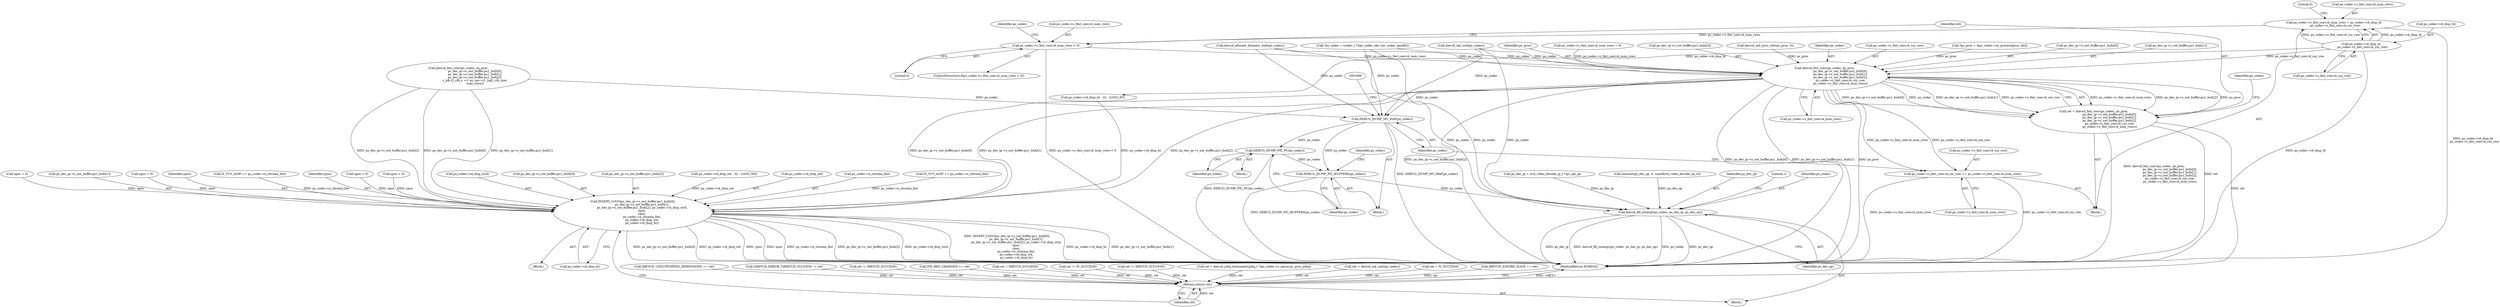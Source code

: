 digraph "0_Android_a33f6725d7e9f92330f995ce2dcf4faa33f6433f@integer" {
"1001595" [label="(Call,ps_codec->s_fmt_conv.i4_num_rows = ps_codec->i4_disp_ht\n - ps_codec->s_fmt_conv.i4_cur_row)"];
"1001601" [label="(Call,ps_codec->i4_disp_ht\n - ps_codec->s_fmt_conv.i4_cur_row)"];
"1001621" [label="(Call,ps_codec->s_fmt_conv.i4_num_rows < 0)"];
"1001637" [label="(Call,ihevcd_fmt_conv(ps_codec, ps_proc,\n                                  ps_dec_ip->s_out_buffer.pu1_bufs[0],\n                                  ps_dec_ip->s_out_buffer.pu1_bufs[1],\n                                  ps_dec_ip->s_out_buffer.pu1_bufs[2],\n                                  ps_codec->s_fmt_conv.i4_cur_row,\n                                  ps_codec->s_fmt_conv.i4_num_rows))"];
"1001635" [label="(Call,ret = ihevcd_fmt_conv(ps_codec, ps_proc,\n                                  ps_dec_ip->s_out_buffer.pu1_bufs[0],\n                                  ps_dec_ip->s_out_buffer.pu1_bufs[1],\n                                  ps_dec_ip->s_out_buffer.pu1_bufs[2],\n                                  ps_codec->s_fmt_conv.i4_cur_row,\n                                  ps_codec->s_fmt_conv.i4_num_rows))"];
"1001904" [label="(Return,return ret;)"];
"1001671" [label="(Call,ps_codec->s_fmt_conv.i4_cur_row += ps_codec->s_fmt_conv.i4_num_rows)"];
"1001682" [label="(Call,DEBUG_DUMP_MV_MAP(ps_codec))"];
"1001815" [label="(Call,DEBUG_DUMP_PIC_PU(ps_codec))"];
"1001817" [label="(Call,DEBUG_DUMP_PIC_BUFFERS(ps_codec))"];
"1001823" [label="(Call,ihevcd_fill_outargs(ps_codec, ps_dec_ip, ps_dec_op))"];
"1001868" [label="(Call,INSERT_LOGO(ps_dec_ip->s_out_buffer.pu1_bufs[0],\n                    ps_dec_ip->s_out_buffer.pu1_bufs[1],\n                    ps_dec_ip->s_out_buffer.pu1_bufs[2], ps_codec->i4_disp_strd,\n                    xpos,\n                    ypos,\n                    ps_codec->e_chroma_fmt,\n                    ps_codec->i4_disp_wd,\n                    ps_codec->i4_disp_ht))"];
"1001876" [label="(Call,ps_dec_ip->s_out_buffer.pu1_bufs[1])"];
"1001671" [label="(Call,ps_codec->s_fmt_conv.i4_cur_row += ps_codec->s_fmt_conv.i4_num_rows)"];
"1001858" [label="(Call,ypos = 0)"];
"1000146" [label="(Call,ret = IV_SUCCESS)"];
"1001639" [label="(Identifier,ps_proc)"];
"1001074" [label="(Call,IHEVCD_IGNORE_SLICE == ret)"];
"1001113" [label="(Call,IHEVCD_UNSUPPORTED_DIMENSIONS == ret)"];
"1001666" [label="(Call,ps_codec->s_fmt_conv.i4_num_rows)"];
"1001585" [label="(Block,)"];
"1001814" [label="(Block,)"];
"1001826" [label="(Identifier,ps_dec_op)"];
"1001893" [label="(Identifier,xpos)"];
"1001622" [label="(Call,ps_codec->s_fmt_conv.i4_num_rows)"];
"1001816" [label="(Identifier,ps_codec)"];
"1001672" [label="(Call,ps_codec->s_fmt_conv.i4_cur_row)"];
"1001905" [label="(Identifier,ret)"];
"1001426" [label="(Call,(IHEVCD_ERROR_T)IHEVCD_SUCCESS != ret)"];
"1001605" [label="(Call,ps_codec->s_fmt_conv.i4_cur_row)"];
"1001222" [label="(Call,ret != IHEVCD_SUCCESS)"];
"1001818" [label="(Identifier,ps_codec)"];
"1001186" [label="(Call,ihevcd_allocate_dynamic_bufs(ps_codec))"];
"1000144" [label="(Block,)"];
"1001817" [label="(Call,DEBUG_DUMP_PIC_BUFFERS(ps_codec))"];
"1000150" [label="(Call,*ps_codec = (codec_t *)(ps_codec_obj->pv_codec_handle))"];
"1001894" [label="(Identifier,ypos)"];
"1001862" [label="(Call,xpos < 0)"];
"1001628" [label="(Call,ps_codec->s_fmt_conv.i4_num_rows = 0)"];
"1001824" [label="(Identifier,ps_codec)"];
"1001901" [label="(Call,ps_codec->i4_disp_ht)"];
"1001677" [label="(Call,ps_codec->s_fmt_conv.i4_num_rows)"];
"1001855" [label="(Call,ypos < 0)"];
"1000172" [label="(Call,ps_dec_ip = (ivd_video_decode_ip_t *)pv_api_ip)"];
"1001620" [label="(ControlStructure,if(ps_codec->s_fmt_conv.i4_num_rows < 0))"];
"1001654" [label="(Call,ps_dec_ip->s_out_buffer.pu1_bufs[2])"];
"1001601" [label="(Call,ps_codec->i4_disp_ht\n - ps_codec->s_fmt_conv.i4_cur_row)"];
"1000189" [label="(Call,memset(ps_dec_op, 0, sizeof(ivd_video_decode_op_t)))"];
"1001243" [label="(Block,)"];
"1001837" [label="(Call,ps_codec->i4_disp_wd - 32 - LOGO_WD)"];
"1001617" [label="(Call,ihevcd_init_proc_ctxt(ps_proc, 0))"];
"1001638" [label="(Identifier,ps_codec)"];
"1001906" [label="(MethodReturn,WORD32)"];
"1001110" [label="(Call,IVD_RES_CHANGED == ret)"];
"1001661" [label="(Call,ps_codec->s_fmt_conv.i4_cur_row)"];
"1001168" [label="(Call,ret = IHEVCD_SUCCESS)"];
"1001530" [label="(Call,ihevcd_fmt_conv(ps_codec, ps_proc,\n                                    ps_dec_ip->s_out_buffer.pu1_bufs[0],\n                                    ps_dec_ip->s_out_buffer.pu1_bufs[1],\n                                    ps_dec_ip->s_out_buffer.pu1_bufs[2],\n                                    s_job.i2_ctb_y << ps_sps->i1_log2_ctb_size,\n                                    num_rows))"];
"1001295" [label="(Call,IV_YUV_420P == ps_codec->e_chroma_fmt)"];
"1001683" [label="(Identifier,ps_codec)"];
"1001595" [label="(Call,ps_codec->s_fmt_conv.i4_num_rows = ps_codec->i4_disp_ht\n - ps_codec->s_fmt_conv.i4_cur_row)"];
"1001627" [label="(Literal,0)"];
"1001833" [label="(Block,)"];
"1001189" [label="(Call,ret != IV_SUCCESS)"];
"1001155" [label="(Call,ret != IHEVCD_SUCCESS)"];
"1001815" [label="(Call,DEBUG_DUMP_PIC_PU(ps_codec))"];
"1001890" [label="(Call,ps_codec->i4_disp_strd)"];
"1001823" [label="(Call,ihevcd_fill_outargs(ps_codec, ps_dec_ip, ps_dec_op))"];
"1001602" [label="(Call,ps_codec->i4_disp_ht)"];
"1001636" [label="(Identifier,ret)"];
"1001904" [label="(Return,return ret;)"];
"1001587" [label="(Call,*ps_proc = &ps_codec->as_process[proc_idx])"];
"1001869" [label="(Call,ps_dec_ip->s_out_buffer.pu1_bufs[0])"];
"1001674" [label="(Identifier,ps_codec)"];
"1001883" [label="(Call,ps_dec_ip->s_out_buffer.pu1_bufs[2])"];
"1001898" [label="(Call,ps_codec->i4_disp_wd)"];
"1001621" [label="(Call,ps_codec->s_fmt_conv.i4_num_rows < 0)"];
"1001821" [label="(Identifier,ps_codec)"];
"1001612" [label="(Literal,0)"];
"1001384" [label="(Call,ret = ihevcd_jobq_terminate((jobq_t *)ps_codec->s_parse.pv_proc_jobq))"];
"1001631" [label="(Identifier,ps_codec)"];
"1001596" [label="(Call,ps_codec->s_fmt_conv.i4_num_rows)"];
"1001640" [label="(Call,ps_dec_ip->s_out_buffer.pu1_bufs[0])"];
"1001868" [label="(Call,INSERT_LOGO(ps_dec_ip->s_out_buffer.pu1_bufs[0],\n                    ps_dec_ip->s_out_buffer.pu1_bufs[1],\n                    ps_dec_ip->s_out_buffer.pu1_bufs[2], ps_codec->i4_disp_strd,\n                    xpos,\n                    ypos,\n                    ps_codec->e_chroma_fmt,\n                    ps_codec->i4_disp_wd,\n                    ps_codec->i4_disp_ht))"];
"1001825" [label="(Identifier,ps_dec_ip)"];
"1001847" [label="(Call,ps_codec->i4_disp_ht - 32 - LOGO_HT)"];
"1001635" [label="(Call,ret = ihevcd_fmt_conv(ps_codec, ps_proc,\n                                  ps_dec_ip->s_out_buffer.pu1_bufs[0],\n                                  ps_dec_ip->s_out_buffer.pu1_bufs[1],\n                                  ps_dec_ip->s_out_buffer.pu1_bufs[2],\n                                  ps_codec->s_fmt_conv.i4_cur_row,\n                                  ps_codec->s_fmt_conv.i4_num_rows))"];
"1001637" [label="(Call,ihevcd_fmt_conv(ps_codec, ps_proc,\n                                  ps_dec_ip->s_out_buffer.pu1_bufs[0],\n                                  ps_dec_ip->s_out_buffer.pu1_bufs[1],\n                                  ps_dec_ip->s_out_buffer.pu1_bufs[2],\n                                  ps_codec->s_fmt_conv.i4_cur_row,\n                                  ps_codec->s_fmt_conv.i4_num_rows))"];
"1001682" [label="(Call,DEBUG_DUMP_MV_MAP(ps_codec))"];
"1001829" [label="(Literal,1)"];
"1000972" [label="(Call,ret = ihevcd_nal_unit(ps_codec))"];
"1001895" [label="(Call,ps_codec->e_chroma_fmt)"];
"1000974" [label="(Call,ihevcd_nal_unit(ps_codec))"];
"1001575" [label="(Call,IV_YUV_420P == ps_codec->e_chroma_fmt)"];
"1001865" [label="(Call,xpos = 0)"];
"1001647" [label="(Call,ps_dec_ip->s_out_buffer.pu1_bufs[1])"];
"1001595" -> "1001585"  [label="AST: "];
"1001595" -> "1001601"  [label="CFG: "];
"1001596" -> "1001595"  [label="AST: "];
"1001601" -> "1001595"  [label="AST: "];
"1001612" -> "1001595"  [label="CFG: "];
"1001595" -> "1001906"  [label="DDG: ps_codec->i4_disp_ht\n - ps_codec->s_fmt_conv.i4_cur_row"];
"1001601" -> "1001595"  [label="DDG: ps_codec->i4_disp_ht"];
"1001601" -> "1001595"  [label="DDG: ps_codec->s_fmt_conv.i4_cur_row"];
"1001595" -> "1001621"  [label="DDG: ps_codec->s_fmt_conv.i4_num_rows"];
"1001601" -> "1001605"  [label="CFG: "];
"1001602" -> "1001601"  [label="AST: "];
"1001605" -> "1001601"  [label="AST: "];
"1001601" -> "1001906"  [label="DDG: ps_codec->i4_disp_ht"];
"1001601" -> "1001637"  [label="DDG: ps_codec->s_fmt_conv.i4_cur_row"];
"1001601" -> "1001847"  [label="DDG: ps_codec->i4_disp_ht"];
"1001621" -> "1001620"  [label="AST: "];
"1001621" -> "1001627"  [label="CFG: "];
"1001622" -> "1001621"  [label="AST: "];
"1001627" -> "1001621"  [label="AST: "];
"1001631" -> "1001621"  [label="CFG: "];
"1001636" -> "1001621"  [label="CFG: "];
"1001621" -> "1001906"  [label="DDG: ps_codec->s_fmt_conv.i4_num_rows < 0"];
"1001621" -> "1001637"  [label="DDG: ps_codec->s_fmt_conv.i4_num_rows"];
"1001637" -> "1001635"  [label="AST: "];
"1001637" -> "1001666"  [label="CFG: "];
"1001638" -> "1001637"  [label="AST: "];
"1001639" -> "1001637"  [label="AST: "];
"1001640" -> "1001637"  [label="AST: "];
"1001647" -> "1001637"  [label="AST: "];
"1001654" -> "1001637"  [label="AST: "];
"1001661" -> "1001637"  [label="AST: "];
"1001666" -> "1001637"  [label="AST: "];
"1001635" -> "1001637"  [label="CFG: "];
"1001637" -> "1001906"  [label="DDG: ps_dec_ip->s_out_buffer.pu1_bufs[2]"];
"1001637" -> "1001906"  [label="DDG: ps_dec_ip->s_out_buffer.pu1_bufs[0]"];
"1001637" -> "1001906"  [label="DDG: ps_dec_ip->s_out_buffer.pu1_bufs[1]"];
"1001637" -> "1001906"  [label="DDG: ps_proc"];
"1001637" -> "1001635"  [label="DDG: ps_codec->s_fmt_conv.i4_num_rows"];
"1001637" -> "1001635"  [label="DDG: ps_dec_ip->s_out_buffer.pu1_bufs[2]"];
"1001637" -> "1001635"  [label="DDG: ps_proc"];
"1001637" -> "1001635"  [label="DDG: ps_dec_ip->s_out_buffer.pu1_bufs[0]"];
"1001637" -> "1001635"  [label="DDG: ps_codec"];
"1001637" -> "1001635"  [label="DDG: ps_dec_ip->s_out_buffer.pu1_bufs[1]"];
"1001637" -> "1001635"  [label="DDG: ps_codec->s_fmt_conv.i4_cur_row"];
"1000150" -> "1001637"  [label="DDG: ps_codec"];
"1000974" -> "1001637"  [label="DDG: ps_codec"];
"1001186" -> "1001637"  [label="DDG: ps_codec"];
"1001587" -> "1001637"  [label="DDG: ps_proc"];
"1001617" -> "1001637"  [label="DDG: ps_proc"];
"1001628" -> "1001637"  [label="DDG: ps_codec->s_fmt_conv.i4_num_rows"];
"1001637" -> "1001671"  [label="DDG: ps_codec->s_fmt_conv.i4_num_rows"];
"1001637" -> "1001671"  [label="DDG: ps_codec->s_fmt_conv.i4_cur_row"];
"1001637" -> "1001682"  [label="DDG: ps_codec"];
"1001637" -> "1001868"  [label="DDG: ps_dec_ip->s_out_buffer.pu1_bufs[0]"];
"1001637" -> "1001868"  [label="DDG: ps_dec_ip->s_out_buffer.pu1_bufs[1]"];
"1001637" -> "1001868"  [label="DDG: ps_dec_ip->s_out_buffer.pu1_bufs[2]"];
"1001635" -> "1001585"  [label="AST: "];
"1001636" -> "1001635"  [label="AST: "];
"1001674" -> "1001635"  [label="CFG: "];
"1001635" -> "1001906"  [label="DDG: ret"];
"1001635" -> "1001906"  [label="DDG: ihevcd_fmt_conv(ps_codec, ps_proc,\n                                  ps_dec_ip->s_out_buffer.pu1_bufs[0],\n                                  ps_dec_ip->s_out_buffer.pu1_bufs[1],\n                                  ps_dec_ip->s_out_buffer.pu1_bufs[2],\n                                  ps_codec->s_fmt_conv.i4_cur_row,\n                                  ps_codec->s_fmt_conv.i4_num_rows)"];
"1001635" -> "1001904"  [label="DDG: ret"];
"1001904" -> "1000144"  [label="AST: "];
"1001904" -> "1001905"  [label="CFG: "];
"1001905" -> "1001904"  [label="AST: "];
"1001906" -> "1001904"  [label="CFG: "];
"1001904" -> "1001906"  [label="DDG: <RET>"];
"1001905" -> "1001904"  [label="DDG: ret"];
"1001384" -> "1001904"  [label="DDG: ret"];
"1001155" -> "1001904"  [label="DDG: ret"];
"1001189" -> "1001904"  [label="DDG: ret"];
"1001168" -> "1001904"  [label="DDG: ret"];
"1001074" -> "1001904"  [label="DDG: ret"];
"1000146" -> "1001904"  [label="DDG: ret"];
"1001222" -> "1001904"  [label="DDG: ret"];
"1000972" -> "1001904"  [label="DDG: ret"];
"1001113" -> "1001904"  [label="DDG: ret"];
"1001426" -> "1001904"  [label="DDG: ret"];
"1001110" -> "1001904"  [label="DDG: ret"];
"1001671" -> "1001585"  [label="AST: "];
"1001671" -> "1001677"  [label="CFG: "];
"1001672" -> "1001671"  [label="AST: "];
"1001677" -> "1001671"  [label="AST: "];
"1001683" -> "1001671"  [label="CFG: "];
"1001671" -> "1001906"  [label="DDG: ps_codec->s_fmt_conv.i4_cur_row"];
"1001671" -> "1001906"  [label="DDG: ps_codec->s_fmt_conv.i4_num_rows"];
"1001682" -> "1001243"  [label="AST: "];
"1001682" -> "1001683"  [label="CFG: "];
"1001683" -> "1001682"  [label="AST: "];
"1001686" -> "1001682"  [label="CFG: "];
"1001682" -> "1001906"  [label="DDG: DEBUG_DUMP_MV_MAP(ps_codec)"];
"1000974" -> "1001682"  [label="DDG: ps_codec"];
"1001186" -> "1001682"  [label="DDG: ps_codec"];
"1000150" -> "1001682"  [label="DDG: ps_codec"];
"1001530" -> "1001682"  [label="DDG: ps_codec"];
"1001682" -> "1001815"  [label="DDG: ps_codec"];
"1001682" -> "1001817"  [label="DDG: ps_codec"];
"1001815" -> "1001814"  [label="AST: "];
"1001815" -> "1001816"  [label="CFG: "];
"1001816" -> "1001815"  [label="AST: "];
"1001818" -> "1001815"  [label="CFG: "];
"1001815" -> "1001906"  [label="DDG: DEBUG_DUMP_PIC_PU(ps_codec)"];
"1001815" -> "1001817"  [label="DDG: ps_codec"];
"1001817" -> "1001243"  [label="AST: "];
"1001817" -> "1001818"  [label="CFG: "];
"1001818" -> "1001817"  [label="AST: "];
"1001821" -> "1001817"  [label="CFG: "];
"1001817" -> "1001906"  [label="DDG: DEBUG_DUMP_PIC_BUFFERS(ps_codec)"];
"1001817" -> "1001823"  [label="DDG: ps_codec"];
"1001823" -> "1000144"  [label="AST: "];
"1001823" -> "1001826"  [label="CFG: "];
"1001824" -> "1001823"  [label="AST: "];
"1001825" -> "1001823"  [label="AST: "];
"1001826" -> "1001823"  [label="AST: "];
"1001829" -> "1001823"  [label="CFG: "];
"1001823" -> "1001906"  [label="DDG: ps_dec_ip"];
"1001823" -> "1001906"  [label="DDG: ihevcd_fill_outargs(ps_codec, ps_dec_ip, ps_dec_op)"];
"1001823" -> "1001906"  [label="DDG: ps_codec"];
"1001823" -> "1001906"  [label="DDG: ps_dec_op"];
"1000150" -> "1001823"  [label="DDG: ps_codec"];
"1000974" -> "1001823"  [label="DDG: ps_codec"];
"1001186" -> "1001823"  [label="DDG: ps_codec"];
"1000172" -> "1001823"  [label="DDG: ps_dec_ip"];
"1000189" -> "1001823"  [label="DDG: ps_dec_op"];
"1001868" -> "1001833"  [label="AST: "];
"1001868" -> "1001901"  [label="CFG: "];
"1001869" -> "1001868"  [label="AST: "];
"1001876" -> "1001868"  [label="AST: "];
"1001883" -> "1001868"  [label="AST: "];
"1001890" -> "1001868"  [label="AST: "];
"1001893" -> "1001868"  [label="AST: "];
"1001894" -> "1001868"  [label="AST: "];
"1001895" -> "1001868"  [label="AST: "];
"1001898" -> "1001868"  [label="AST: "];
"1001901" -> "1001868"  [label="AST: "];
"1001905" -> "1001868"  [label="CFG: "];
"1001868" -> "1001906"  [label="DDG: ypos"];
"1001868" -> "1001906"  [label="DDG: xpos"];
"1001868" -> "1001906"  [label="DDG: ps_codec->e_chroma_fmt"];
"1001868" -> "1001906"  [label="DDG: ps_dec_ip->s_out_buffer.pu1_bufs[2]"];
"1001868" -> "1001906"  [label="DDG: ps_codec->i4_disp_strd"];
"1001868" -> "1001906"  [label="DDG: INSERT_LOGO(ps_dec_ip->s_out_buffer.pu1_bufs[0],\n                    ps_dec_ip->s_out_buffer.pu1_bufs[1],\n                    ps_dec_ip->s_out_buffer.pu1_bufs[2], ps_codec->i4_disp_strd,\n                    xpos,\n                    ypos,\n                    ps_codec->e_chroma_fmt,\n                    ps_codec->i4_disp_wd,\n                    ps_codec->i4_disp_ht)"];
"1001868" -> "1001906"  [label="DDG: ps_codec->i4_disp_ht"];
"1001868" -> "1001906"  [label="DDG: ps_dec_ip->s_out_buffer.pu1_bufs[1]"];
"1001868" -> "1001906"  [label="DDG: ps_dec_ip->s_out_buffer.pu1_bufs[0]"];
"1001868" -> "1001906"  [label="DDG: ps_codec->i4_disp_wd"];
"1001530" -> "1001868"  [label="DDG: ps_dec_ip->s_out_buffer.pu1_bufs[0]"];
"1001530" -> "1001868"  [label="DDG: ps_dec_ip->s_out_buffer.pu1_bufs[1]"];
"1001530" -> "1001868"  [label="DDG: ps_dec_ip->s_out_buffer.pu1_bufs[2]"];
"1001862" -> "1001868"  [label="DDG: xpos"];
"1001865" -> "1001868"  [label="DDG: xpos"];
"1001858" -> "1001868"  [label="DDG: ypos"];
"1001855" -> "1001868"  [label="DDG: ypos"];
"1001575" -> "1001868"  [label="DDG: ps_codec->e_chroma_fmt"];
"1001295" -> "1001868"  [label="DDG: ps_codec->e_chroma_fmt"];
"1001837" -> "1001868"  [label="DDG: ps_codec->i4_disp_wd"];
"1001847" -> "1001868"  [label="DDG: ps_codec->i4_disp_ht"];
}
